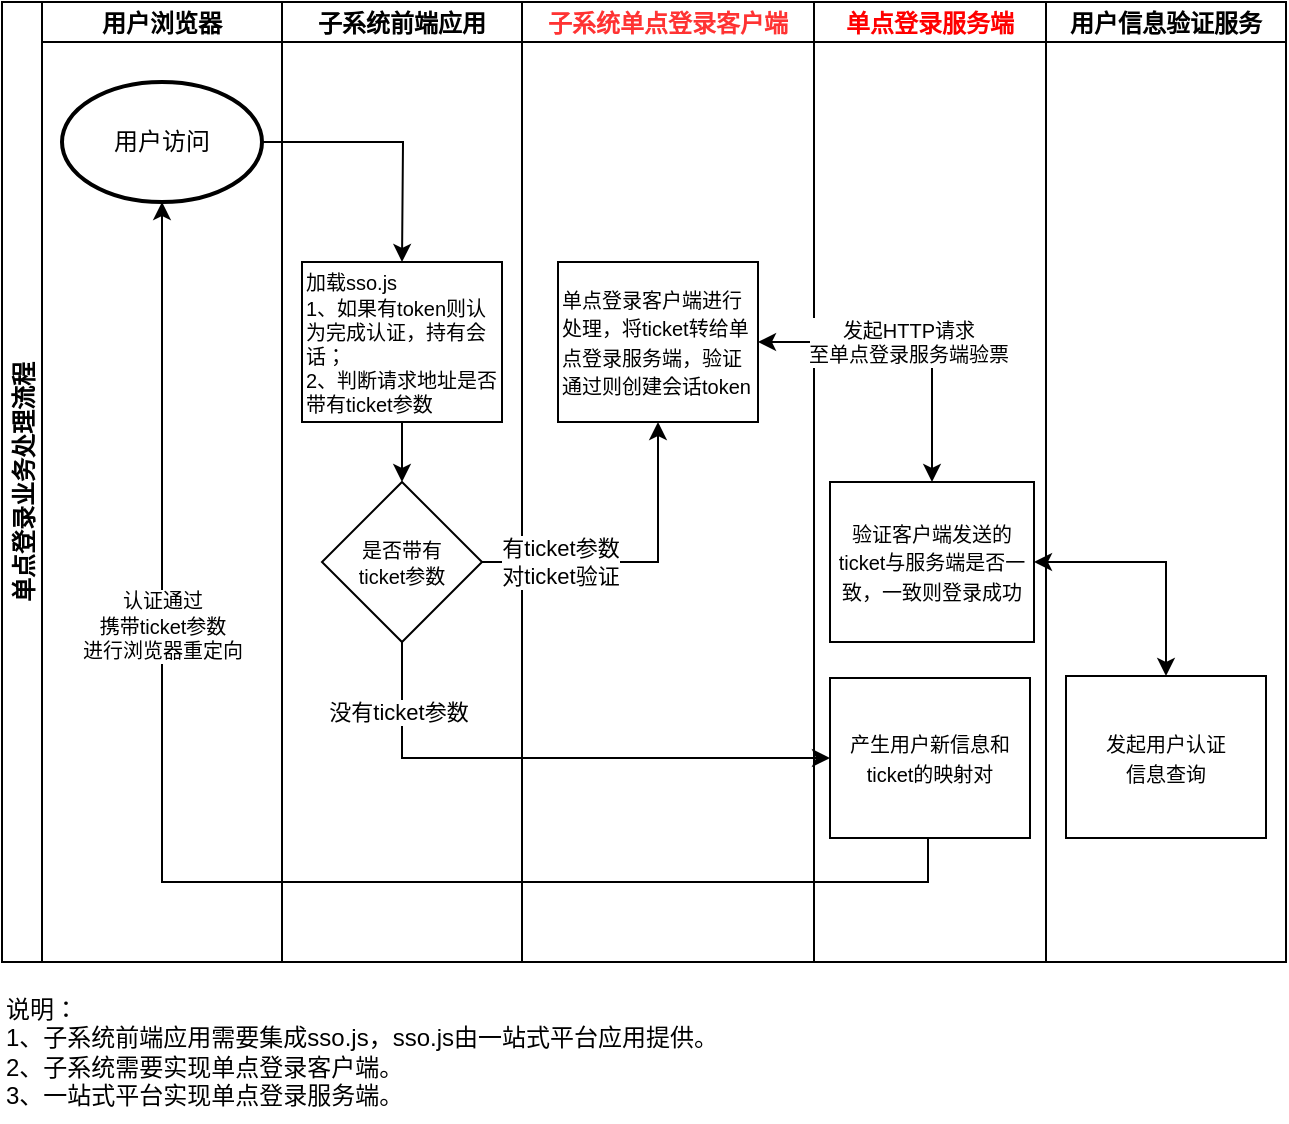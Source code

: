 <mxfile version="24.7.12">
  <diagram id="prtHgNgQTEPvFCAcTncT" name="Page-1">
    <mxGraphModel dx="901" dy="592" grid="0" gridSize="10" guides="1" tooltips="1" connect="1" arrows="1" fold="1" page="1" pageScale="1" pageWidth="827" pageHeight="1169" math="0" shadow="0">
      <root>
        <mxCell id="0" />
        <mxCell id="1" parent="0" />
        <mxCell id="94EtWdqL8nrlPsYe5-Ux-1" value="单点登录业务处理流程" style="swimlane;childLayout=stackLayout;resizeParent=1;resizeParentMax=0;startSize=20;horizontal=0;horizontalStack=1;" vertex="1" parent="1">
          <mxGeometry x="104" y="300" width="406" height="480" as="geometry" />
        </mxCell>
        <mxCell id="94EtWdqL8nrlPsYe5-Ux-2" value="用户浏览器" style="swimlane;startSize=20;" vertex="1" parent="94EtWdqL8nrlPsYe5-Ux-1">
          <mxGeometry x="20" width="120" height="480" as="geometry" />
        </mxCell>
        <mxCell id="94EtWdqL8nrlPsYe5-Ux-7" value="用户访问" style="strokeWidth=2;html=1;shape=mxgraph.flowchart.start_1;whiteSpace=wrap;" vertex="1" parent="94EtWdqL8nrlPsYe5-Ux-2">
          <mxGeometry x="10" y="40" width="100" height="60" as="geometry" />
        </mxCell>
        <mxCell id="94EtWdqL8nrlPsYe5-Ux-3" value="子系统前端应用" style="swimlane;startSize=20;" vertex="1" parent="94EtWdqL8nrlPsYe5-Ux-1">
          <mxGeometry x="140" width="120" height="480" as="geometry" />
        </mxCell>
        <mxCell id="94EtWdqL8nrlPsYe5-Ux-13" value="" style="edgeStyle=orthogonalEdgeStyle;rounded=0;orthogonalLoop=1;jettySize=auto;html=1;" edge="1" parent="94EtWdqL8nrlPsYe5-Ux-3" source="94EtWdqL8nrlPsYe5-Ux-9" target="94EtWdqL8nrlPsYe5-Ux-12">
          <mxGeometry relative="1" as="geometry" />
        </mxCell>
        <mxCell id="94EtWdqL8nrlPsYe5-Ux-9" value="&lt;font style=&quot;font-size: 10px;&quot;&gt;加载sso.js&lt;/font&gt;&lt;div style=&quot;font-size: 10px;&quot;&gt;&lt;font style=&quot;font-size: 10px;&quot;&gt;1、如果有token则认为完成认证，持有会话；&lt;/font&gt;&lt;/div&gt;&lt;div style=&quot;font-size: 10px;&quot;&gt;&lt;font style=&quot;font-size: 10px;&quot;&gt;2、判断请求地址是否带有ticket参数&lt;/font&gt;&lt;/div&gt;" style="rounded=0;whiteSpace=wrap;html=1;align=left;" vertex="1" parent="94EtWdqL8nrlPsYe5-Ux-3">
          <mxGeometry x="10" y="130" width="100" height="80" as="geometry" />
        </mxCell>
        <mxCell id="94EtWdqL8nrlPsYe5-Ux-12" value="&lt;font style=&quot;font-size: 10px;&quot;&gt;是否带有&lt;/font&gt;&lt;div style=&quot;font-size: 10px;&quot;&gt;&lt;font style=&quot;font-size: 10px;&quot;&gt;ticket参数&lt;/font&gt;&lt;/div&gt;" style="rhombus;whiteSpace=wrap;html=1;" vertex="1" parent="94EtWdqL8nrlPsYe5-Ux-3">
          <mxGeometry x="20" y="240" width="80" height="80" as="geometry" />
        </mxCell>
        <mxCell id="94EtWdqL8nrlPsYe5-Ux-4" value="子系统单点登录客户端" style="swimlane;startSize=20;fontColor=#FF3333;" vertex="1" parent="94EtWdqL8nrlPsYe5-Ux-1">
          <mxGeometry x="260" width="146" height="480" as="geometry" />
        </mxCell>
        <mxCell id="94EtWdqL8nrlPsYe5-Ux-14" value="&lt;font style=&quot;font-size: 10px;&quot;&gt;单点登录客户端进行处理，将ticket转给单点登录服务端，验证通过则创建会话token&lt;/font&gt;" style="rounded=0;whiteSpace=wrap;html=1;align=left;" vertex="1" parent="94EtWdqL8nrlPsYe5-Ux-4">
          <mxGeometry x="18" y="130" width="100" height="80" as="geometry" />
        </mxCell>
        <mxCell id="94EtWdqL8nrlPsYe5-Ux-11" value="" style="edgeStyle=orthogonalEdgeStyle;rounded=0;orthogonalLoop=1;jettySize=auto;html=1;" edge="1" parent="94EtWdqL8nrlPsYe5-Ux-1" source="94EtWdqL8nrlPsYe5-Ux-7">
          <mxGeometry relative="1" as="geometry">
            <mxPoint x="200" y="130" as="targetPoint" />
          </mxGeometry>
        </mxCell>
        <mxCell id="94EtWdqL8nrlPsYe5-Ux-15" value="" style="edgeStyle=orthogonalEdgeStyle;rounded=0;orthogonalLoop=1;jettySize=auto;html=1;" edge="1" parent="94EtWdqL8nrlPsYe5-Ux-1" source="94EtWdqL8nrlPsYe5-Ux-12" target="94EtWdqL8nrlPsYe5-Ux-14">
          <mxGeometry relative="1" as="geometry" />
        </mxCell>
        <mxCell id="94EtWdqL8nrlPsYe5-Ux-16" value="有ticket参数&lt;div&gt;对ticket验证&lt;/div&gt;" style="edgeLabel;html=1;align=center;verticalAlign=middle;resizable=0;points=[];" vertex="1" connectable="0" parent="94EtWdqL8nrlPsYe5-Ux-15">
          <mxGeometry x="-0.506" relative="1" as="geometry">
            <mxPoint as="offset" />
          </mxGeometry>
        </mxCell>
        <mxCell id="94EtWdqL8nrlPsYe5-Ux-5" value="单点登录服务端" style="swimlane;startSize=20;fontColor=#ff0000;" vertex="1" parent="1">
          <mxGeometry x="510" y="300" width="116" height="480" as="geometry" />
        </mxCell>
        <mxCell id="94EtWdqL8nrlPsYe5-Ux-17" value="&lt;font style=&quot;font-size: 10px;&quot;&gt;验证客户端发送的ticket与服务端是否一致，一致则登录成功&lt;/font&gt;" style="rounded=0;whiteSpace=wrap;html=1;align=center;" vertex="1" parent="94EtWdqL8nrlPsYe5-Ux-5">
          <mxGeometry x="8" y="240" width="102" height="80" as="geometry" />
        </mxCell>
        <mxCell id="94EtWdqL8nrlPsYe5-Ux-24" value="&lt;font style=&quot;font-size: 10px;&quot;&gt;产生用户新信息和ticket的映射对&lt;/font&gt;" style="rounded=0;whiteSpace=wrap;html=1;align=center;" vertex="1" parent="94EtWdqL8nrlPsYe5-Ux-5">
          <mxGeometry x="8" y="338" width="100" height="80" as="geometry" />
        </mxCell>
        <mxCell id="94EtWdqL8nrlPsYe5-Ux-6" value="用户信息验证服务" style="swimlane;startSize=20;" vertex="1" parent="1">
          <mxGeometry x="626" y="300" width="120" height="480" as="geometry" />
        </mxCell>
        <mxCell id="94EtWdqL8nrlPsYe5-Ux-21" value="&lt;font style=&quot;font-size: 10px;&quot;&gt;发起用户认证&lt;/font&gt;&lt;div&gt;&lt;font style=&quot;font-size: 10px;&quot;&gt;信息查询&lt;/font&gt;&lt;/div&gt;" style="rounded=0;whiteSpace=wrap;html=1;align=center;" vertex="1" parent="94EtWdqL8nrlPsYe5-Ux-6">
          <mxGeometry x="10" y="337" width="100" height="81" as="geometry" />
        </mxCell>
        <mxCell id="94EtWdqL8nrlPsYe5-Ux-19" value="" style="edgeStyle=orthogonalEdgeStyle;rounded=0;orthogonalLoop=1;jettySize=auto;html=1;entryX=0.5;entryY=0;entryDx=0;entryDy=0;startArrow=classic;startFill=1;" edge="1" parent="1" source="94EtWdqL8nrlPsYe5-Ux-14" target="94EtWdqL8nrlPsYe5-Ux-17">
          <mxGeometry relative="1" as="geometry">
            <mxPoint x="544" y="470" as="targetPoint" />
          </mxGeometry>
        </mxCell>
        <mxCell id="94EtWdqL8nrlPsYe5-Ux-20" value="&lt;font style=&quot;font-size: 10px;&quot;&gt;发起HTTP请求&lt;/font&gt;&lt;div style=&quot;font-size: 10px;&quot;&gt;&lt;font style=&quot;font-size: 10px;&quot;&gt;至单点登录服务端验票&lt;/font&gt;&lt;/div&gt;" style="edgeLabel;html=1;align=center;verticalAlign=middle;resizable=0;points=[];" vertex="1" connectable="0" parent="94EtWdqL8nrlPsYe5-Ux-19">
          <mxGeometry x="-0.318" y="-1" relative="1" as="geometry">
            <mxPoint x="21" y="-1" as="offset" />
          </mxGeometry>
        </mxCell>
        <mxCell id="94EtWdqL8nrlPsYe5-Ux-22" value="" style="edgeStyle=orthogonalEdgeStyle;rounded=0;orthogonalLoop=1;jettySize=auto;html=1;startArrow=classic;startFill=1;" edge="1" parent="1" source="94EtWdqL8nrlPsYe5-Ux-17" target="94EtWdqL8nrlPsYe5-Ux-21">
          <mxGeometry relative="1" as="geometry" />
        </mxCell>
        <mxCell id="94EtWdqL8nrlPsYe5-Ux-30" value="说明：&lt;div&gt;1、子系统前端应用需要集成sso.js，sso.js由一站式平台应用提供。&lt;/div&gt;&lt;div&gt;2、子系统需要实现单点登录客户端。&lt;/div&gt;&lt;div&gt;3、一站式平台实现单点登录服务端。&lt;/div&gt;" style="text;html=1;align=left;verticalAlign=middle;rounded=0;labelBorderColor=none;textShadow=0;" vertex="1" parent="1">
          <mxGeometry x="104" y="789" width="616" height="71" as="geometry" />
        </mxCell>
        <mxCell id="94EtWdqL8nrlPsYe5-Ux-26" value="" style="edgeStyle=orthogonalEdgeStyle;rounded=0;orthogonalLoop=1;jettySize=auto;html=1;entryX=0;entryY=0.5;entryDx=0;entryDy=0;" edge="1" parent="1" source="94EtWdqL8nrlPsYe5-Ux-12" target="94EtWdqL8nrlPsYe5-Ux-24">
          <mxGeometry relative="1" as="geometry">
            <mxPoint x="334" y="670" as="targetPoint" />
            <Array as="points">
              <mxPoint x="304" y="678" />
            </Array>
          </mxGeometry>
        </mxCell>
        <mxCell id="94EtWdqL8nrlPsYe5-Ux-27" value="没有ticket参数" style="edgeLabel;html=1;align=center;verticalAlign=middle;resizable=0;points=[];" vertex="1" connectable="0" parent="94EtWdqL8nrlPsYe5-Ux-26">
          <mxGeometry x="-0.742" y="-2" relative="1" as="geometry">
            <mxPoint as="offset" />
          </mxGeometry>
        </mxCell>
        <mxCell id="94EtWdqL8nrlPsYe5-Ux-28" style="edgeStyle=orthogonalEdgeStyle;rounded=0;orthogonalLoop=1;jettySize=auto;html=1;entryX=0.5;entryY=1;entryDx=0;entryDy=0;entryPerimeter=0;exitX=0.5;exitY=1;exitDx=0;exitDy=0;" edge="1" parent="1" source="94EtWdqL8nrlPsYe5-Ux-24" target="94EtWdqL8nrlPsYe5-Ux-7">
          <mxGeometry relative="1" as="geometry">
            <mxPoint x="516" y="683" as="sourcePoint" />
            <Array as="points">
              <mxPoint x="567" y="740" />
              <mxPoint x="184" y="740" />
            </Array>
          </mxGeometry>
        </mxCell>
        <mxCell id="94EtWdqL8nrlPsYe5-Ux-29" value="&lt;div style=&quot;font-size: 10px;&quot;&gt;&lt;font style=&quot;font-size: 10px;&quot;&gt;认证通过&lt;/font&gt;&lt;/div&gt;&lt;font style=&quot;font-size: 10px;&quot;&gt;携带ticket参数&lt;/font&gt;&lt;div style=&quot;font-size: 10px;&quot;&gt;&lt;font style=&quot;font-size: 10px;&quot;&gt;进行浏览器重定向&lt;/font&gt;&lt;/div&gt;" style="edgeLabel;html=1;align=center;verticalAlign=middle;resizable=0;points=[];" vertex="1" connectable="0" parent="94EtWdqL8nrlPsYe5-Ux-28">
          <mxGeometry x="0.431" relative="1" as="geometry">
            <mxPoint as="offset" />
          </mxGeometry>
        </mxCell>
      </root>
    </mxGraphModel>
  </diagram>
</mxfile>
